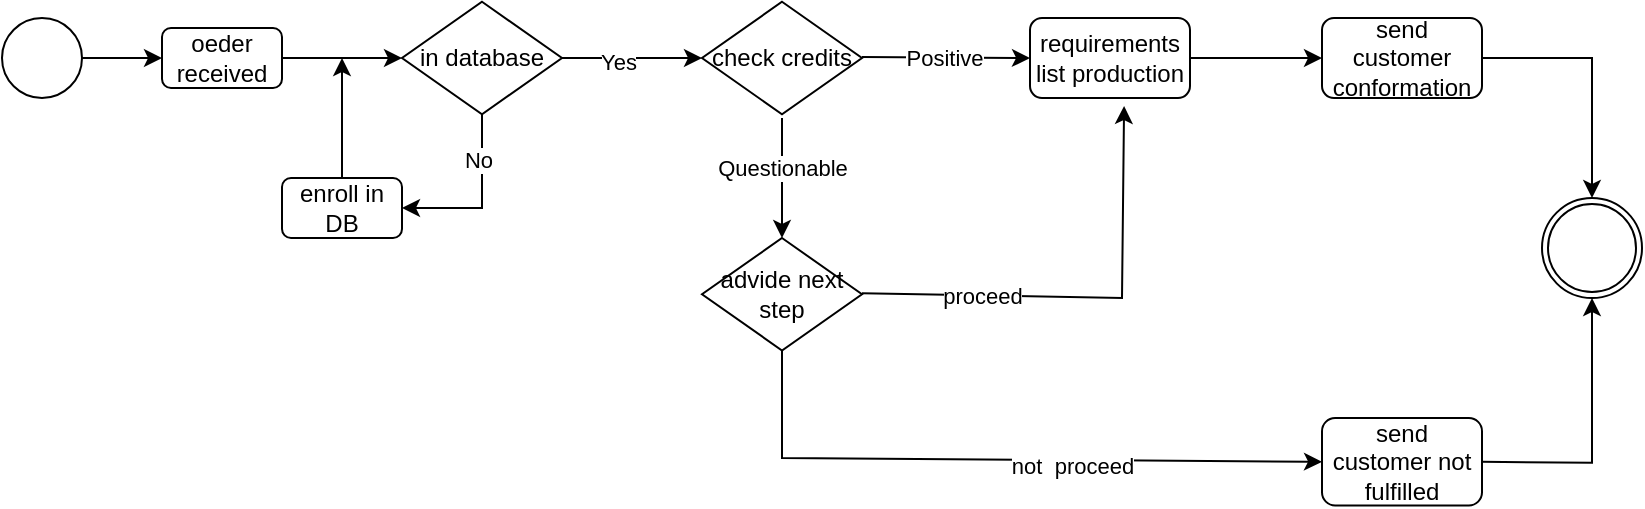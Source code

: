 <mxfile version="22.0.0" type="github">
  <diagram name="第 1 页" id="wzWqu_NDBlNz9rzBtW4h">
    <mxGraphModel dx="955" dy="489" grid="1" gridSize="10" guides="1" tooltips="1" connect="1" arrows="1" fold="1" page="1" pageScale="1" pageWidth="827" pageHeight="1169" math="0" shadow="0">
      <root>
        <mxCell id="0" />
        <mxCell id="1" parent="0" />
        <mxCell id="QcV7owO9z0A4q8P35Pxc-35" style="edgeStyle=orthogonalEdgeStyle;rounded=0;orthogonalLoop=1;jettySize=auto;html=1;entryX=0;entryY=0.5;entryDx=0;entryDy=0;" parent="1" source="QcV7owO9z0A4q8P35Pxc-1" target="QcV7owO9z0A4q8P35Pxc-34" edge="1">
          <mxGeometry relative="1" as="geometry" />
        </mxCell>
        <mxCell id="QcV7owO9z0A4q8P35Pxc-1" value="" style="ellipse;whiteSpace=wrap;html=1;aspect=fixed;" parent="1" vertex="1">
          <mxGeometry y="200" width="40" height="40" as="geometry" />
        </mxCell>
        <mxCell id="QcV7owO9z0A4q8P35Pxc-4" value="" style="endArrow=classic;html=1;rounded=0;exitX=1;exitY=0.5;exitDx=0;exitDy=0;entryX=0;entryY=0.5;entryDx=0;entryDy=0;" parent="1" edge="1">
          <mxGeometry width="50" height="50" relative="1" as="geometry">
            <mxPoint x="140.0" y="220" as="sourcePoint" />
            <mxPoint x="200" y="220" as="targetPoint" />
          </mxGeometry>
        </mxCell>
        <mxCell id="QcV7owO9z0A4q8P35Pxc-5" value="in database" style="rhombus;whiteSpace=wrap;html=1;" parent="1" vertex="1">
          <mxGeometry x="200" y="191.88" width="80" height="56.25" as="geometry" />
        </mxCell>
        <mxCell id="QcV7owO9z0A4q8P35Pxc-6" value="" style="endArrow=classic;html=1;rounded=0;" parent="1" edge="1">
          <mxGeometry width="50" height="50" relative="1" as="geometry">
            <mxPoint x="280" y="220" as="sourcePoint" />
            <mxPoint x="350" y="220" as="targetPoint" />
          </mxGeometry>
        </mxCell>
        <mxCell id="QcV7owO9z0A4q8P35Pxc-11" value="Yes" style="edgeLabel;html=1;align=center;verticalAlign=middle;resizable=0;points=[];" parent="QcV7owO9z0A4q8P35Pxc-6" vertex="1" connectable="0">
          <mxGeometry x="-0.2" y="-2" relative="1" as="geometry">
            <mxPoint as="offset" />
          </mxGeometry>
        </mxCell>
        <mxCell id="QcV7owO9z0A4q8P35Pxc-7" value="check credits" style="rhombus;whiteSpace=wrap;html=1;" parent="1" vertex="1">
          <mxGeometry x="350" y="191.88" width="80" height="56.25" as="geometry" />
        </mxCell>
        <mxCell id="QcV7owO9z0A4q8P35Pxc-8" value="enroll in DB" style="rounded=1;whiteSpace=wrap;html=1;" parent="1" vertex="1">
          <mxGeometry x="140" y="280" width="60" height="30" as="geometry" />
        </mxCell>
        <mxCell id="QcV7owO9z0A4q8P35Pxc-9" value="" style="endArrow=classic;html=1;rounded=0;exitX=0.5;exitY=0;exitDx=0;exitDy=0;" parent="1" source="QcV7owO9z0A4q8P35Pxc-8" edge="1">
          <mxGeometry width="50" height="50" relative="1" as="geometry">
            <mxPoint x="180" y="290" as="sourcePoint" />
            <mxPoint x="170" y="220" as="targetPoint" />
          </mxGeometry>
        </mxCell>
        <mxCell id="QcV7owO9z0A4q8P35Pxc-10" value="" style="endArrow=classic;html=1;rounded=0;exitX=0.5;exitY=1;exitDx=0;exitDy=0;entryX=1;entryY=0.5;entryDx=0;entryDy=0;" parent="1" source="QcV7owO9z0A4q8P35Pxc-5" target="QcV7owO9z0A4q8P35Pxc-8" edge="1">
          <mxGeometry width="50" height="50" relative="1" as="geometry">
            <mxPoint x="380" y="320" as="sourcePoint" />
            <mxPoint x="430" y="270" as="targetPoint" />
            <Array as="points">
              <mxPoint x="240" y="295" />
            </Array>
          </mxGeometry>
        </mxCell>
        <mxCell id="QcV7owO9z0A4q8P35Pxc-12" value="No" style="edgeLabel;html=1;align=center;verticalAlign=middle;resizable=0;points=[];" parent="QcV7owO9z0A4q8P35Pxc-10" vertex="1" connectable="0">
          <mxGeometry x="-0.473" y="-2" relative="1" as="geometry">
            <mxPoint as="offset" />
          </mxGeometry>
        </mxCell>
        <mxCell id="QcV7owO9z0A4q8P35Pxc-13" value="requirements list production" style="rounded=1;whiteSpace=wrap;html=1;" parent="1" vertex="1">
          <mxGeometry x="514" y="200" width="80" height="40" as="geometry" />
        </mxCell>
        <mxCell id="QcV7owO9z0A4q8P35Pxc-14" value="" style="endArrow=classic;html=1;rounded=0;exitX=1;exitY=0.5;exitDx=0;exitDy=0;entryX=0;entryY=0.5;entryDx=0;entryDy=0;" parent="1" target="QcV7owO9z0A4q8P35Pxc-13" edge="1">
          <mxGeometry width="50" height="50" relative="1" as="geometry">
            <mxPoint x="430" y="219.5" as="sourcePoint" />
            <mxPoint x="490" y="219.5" as="targetPoint" />
          </mxGeometry>
        </mxCell>
        <mxCell id="QcV7owO9z0A4q8P35Pxc-15" value="Positive" style="edgeLabel;html=1;align=center;verticalAlign=middle;resizable=0;points=[];" parent="QcV7owO9z0A4q8P35Pxc-14" vertex="1" connectable="0">
          <mxGeometry x="-0.3" y="1" relative="1" as="geometry">
            <mxPoint x="11" y="1" as="offset" />
          </mxGeometry>
        </mxCell>
        <mxCell id="QcV7owO9z0A4q8P35Pxc-16" value="" style="endArrow=classic;html=1;rounded=0;" parent="1" edge="1">
          <mxGeometry width="50" height="50" relative="1" as="geometry">
            <mxPoint x="390" y="250" as="sourcePoint" />
            <mxPoint x="390" y="310" as="targetPoint" />
          </mxGeometry>
        </mxCell>
        <mxCell id="QcV7owO9z0A4q8P35Pxc-17" value="Questionable" style="edgeLabel;html=1;align=center;verticalAlign=middle;resizable=0;points=[];" parent="QcV7owO9z0A4q8P35Pxc-16" vertex="1" connectable="0">
          <mxGeometry x="-0.167" relative="1" as="geometry">
            <mxPoint as="offset" />
          </mxGeometry>
        </mxCell>
        <mxCell id="QcV7owO9z0A4q8P35Pxc-19" value="" style="points=[[0.145,0.145,0],[0.5,0,0],[0.855,0.145,0],[1,0.5,0],[0.855,0.855,0],[0.5,1,0],[0.145,0.855,0],[0,0.5,0]];shape=mxgraph.bpmn.event;html=1;verticalLabelPosition=bottom;labelBackgroundColor=#ffffff;verticalAlign=top;align=center;perimeter=ellipsePerimeter;outlineConnect=0;aspect=fixed;outline=throwing;symbol=general;" parent="1" vertex="1">
          <mxGeometry x="770" y="290" width="50" height="50" as="geometry" />
        </mxCell>
        <mxCell id="QcV7owO9z0A4q8P35Pxc-21" value="advide next step" style="rhombus;whiteSpace=wrap;html=1;" parent="1" vertex="1">
          <mxGeometry x="350" y="310" width="80" height="56.25" as="geometry" />
        </mxCell>
        <mxCell id="QcV7owO9z0A4q8P35Pxc-22" value="" style="endArrow=classic;html=1;rounded=0;exitX=1;exitY=0.5;exitDx=0;exitDy=0;entryX=0.588;entryY=1.1;entryDx=0;entryDy=0;entryPerimeter=0;" parent="1" target="QcV7owO9z0A4q8P35Pxc-13" edge="1">
          <mxGeometry width="50" height="50" relative="1" as="geometry">
            <mxPoint x="430" y="337.63" as="sourcePoint" />
            <mxPoint x="550" y="340" as="targetPoint" />
            <Array as="points">
              <mxPoint x="560" y="340" />
            </Array>
          </mxGeometry>
        </mxCell>
        <mxCell id="QcV7owO9z0A4q8P35Pxc-24" value="proceed" style="edgeLabel;html=1;align=center;verticalAlign=middle;resizable=0;points=[];" parent="QcV7owO9z0A4q8P35Pxc-22" vertex="1" connectable="0">
          <mxGeometry x="-0.083" relative="1" as="geometry">
            <mxPoint x="-44" y="-1" as="offset" />
          </mxGeometry>
        </mxCell>
        <mxCell id="QcV7owO9z0A4q8P35Pxc-25" value="" style="endArrow=classic;html=1;rounded=0;exitX=1;exitY=0.5;exitDx=0;exitDy=0;entryX=0;entryY=0.5;entryDx=0;entryDy=0;" parent="1" target="QcV7owO9z0A4q8P35Pxc-30" edge="1">
          <mxGeometry width="50" height="50" relative="1" as="geometry">
            <mxPoint x="390" y="366.25" as="sourcePoint" />
            <mxPoint x="620" y="420" as="targetPoint" />
            <Array as="points">
              <mxPoint x="390" y="420" />
            </Array>
          </mxGeometry>
        </mxCell>
        <mxCell id="QcV7owO9z0A4q8P35Pxc-27" value="not&amp;nbsp; proceed" style="edgeLabel;html=1;align=center;verticalAlign=middle;resizable=0;points=[];" parent="QcV7owO9z0A4q8P35Pxc-25" vertex="1" connectable="0">
          <mxGeometry x="0.115" y="-3" relative="1" as="geometry">
            <mxPoint x="18" as="offset" />
          </mxGeometry>
        </mxCell>
        <mxCell id="QcV7owO9z0A4q8P35Pxc-36" style="edgeStyle=orthogonalEdgeStyle;rounded=0;orthogonalLoop=1;jettySize=auto;html=1;" parent="1" source="QcV7owO9z0A4q8P35Pxc-28" target="QcV7owO9z0A4q8P35Pxc-19" edge="1">
          <mxGeometry relative="1" as="geometry" />
        </mxCell>
        <mxCell id="QcV7owO9z0A4q8P35Pxc-28" value="send customer conformation" style="rounded=1;whiteSpace=wrap;html=1;" parent="1" vertex="1">
          <mxGeometry x="660" y="200" width="80" height="40" as="geometry" />
        </mxCell>
        <mxCell id="QcV7owO9z0A4q8P35Pxc-29" value="" style="endArrow=classic;html=1;rounded=0;entryX=0;entryY=0.5;entryDx=0;entryDy=0;exitX=1;exitY=0.5;exitDx=0;exitDy=0;" parent="1" source="QcV7owO9z0A4q8P35Pxc-13" target="QcV7owO9z0A4q8P35Pxc-28" edge="1">
          <mxGeometry width="50" height="50" relative="1" as="geometry">
            <mxPoint x="610" y="220" as="sourcePoint" />
            <mxPoint x="640" y="170" as="targetPoint" />
          </mxGeometry>
        </mxCell>
        <mxCell id="QcV7owO9z0A4q8P35Pxc-33" style="edgeStyle=orthogonalEdgeStyle;rounded=0;orthogonalLoop=1;jettySize=auto;html=1;entryX=0.5;entryY=1;entryDx=0;entryDy=0;entryPerimeter=0;" parent="1" target="QcV7owO9z0A4q8P35Pxc-19" edge="1">
          <mxGeometry relative="1" as="geometry">
            <mxPoint x="809.48" y="310" as="targetPoint" />
            <mxPoint x="739.48" y="421.913" as="sourcePoint" />
          </mxGeometry>
        </mxCell>
        <mxCell id="QcV7owO9z0A4q8P35Pxc-30" value="send customer not fulfilled" style="rounded=1;whiteSpace=wrap;html=1;" parent="1" vertex="1">
          <mxGeometry x="660" y="400" width="80" height="43.75" as="geometry" />
        </mxCell>
        <mxCell id="QcV7owO9z0A4q8P35Pxc-34" value="oeder received" style="rounded=1;whiteSpace=wrap;html=1;" parent="1" vertex="1">
          <mxGeometry x="80" y="205" width="60" height="30" as="geometry" />
        </mxCell>
      </root>
    </mxGraphModel>
  </diagram>
</mxfile>
